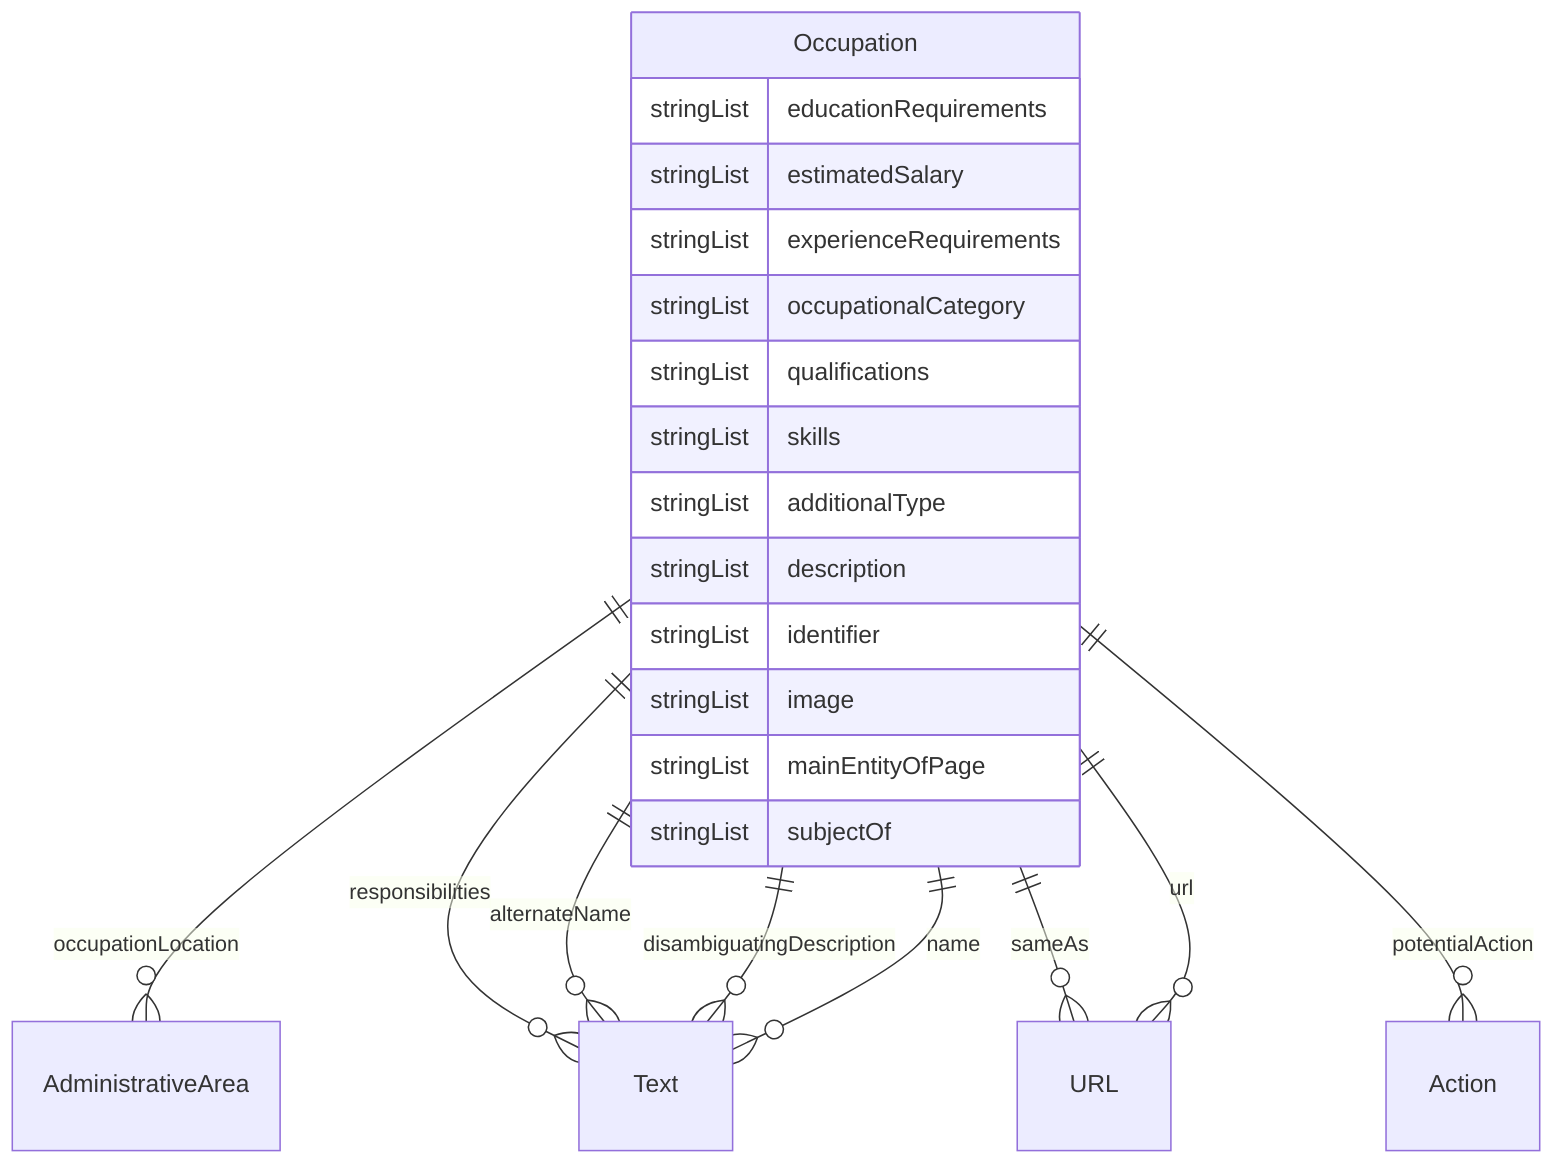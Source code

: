 erDiagram
Occupation {
    stringList educationRequirements  
    stringList estimatedSalary  
    stringList experienceRequirements  
    stringList occupationalCategory  
    stringList qualifications  
    stringList skills  
    stringList additionalType  
    stringList description  
    stringList identifier  
    stringList image  
    stringList mainEntityOfPage  
    stringList subjectOf  
}

Occupation ||--}o AdministrativeArea : "occupationLocation"
Occupation ||--}o Text : "responsibilities"
Occupation ||--}o Text : "alternateName"
Occupation ||--}o Text : "disambiguatingDescription"
Occupation ||--}o Text : "name"
Occupation ||--}o URL : "sameAs"
Occupation ||--}o Action : "potentialAction"
Occupation ||--}o URL : "url"